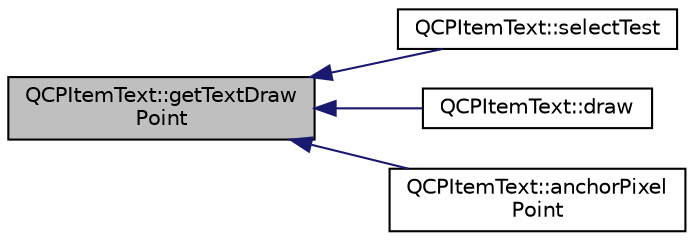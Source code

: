 digraph "QCPItemText::getTextDrawPoint"
{
  edge [fontname="Helvetica",fontsize="10",labelfontname="Helvetica",labelfontsize="10"];
  node [fontname="Helvetica",fontsize="10",shape=record];
  rankdir="LR";
  Node60 [label="QCPItemText::getTextDraw\lPoint",height=0.2,width=0.4,color="black", fillcolor="grey75", style="filled", fontcolor="black"];
  Node60 -> Node61 [dir="back",color="midnightblue",fontsize="10",style="solid",fontname="Helvetica"];
  Node61 [label="QCPItemText::selectTest",height=0.2,width=0.4,color="black", fillcolor="white", style="filled",URL="$d7/da0/class_q_c_p_item_text.html#aca74494fd5e769f331a6eb3e29f32916"];
  Node60 -> Node62 [dir="back",color="midnightblue",fontsize="10",style="solid",fontname="Helvetica"];
  Node62 [label="QCPItemText::draw",height=0.2,width=0.4,color="black", fillcolor="white", style="filled",URL="$d7/da0/class_q_c_p_item_text.html#a8793adb271ab79b4cf391dc55e9987f1"];
  Node60 -> Node63 [dir="back",color="midnightblue",fontsize="10",style="solid",fontname="Helvetica"];
  Node63 [label="QCPItemText::anchorPixel\lPoint",height=0.2,width=0.4,color="black", fillcolor="white", style="filled",URL="$d7/da0/class_q_c_p_item_text.html#a3f999a0a7664421373601206bc35cc7c"];
}
